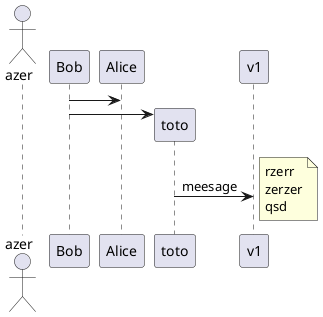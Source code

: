 {
  "sha1": "7wk5rnub40v67mahau2c9k0zb5t3gz8",
  "insertion": {
    "when": "2024-05-30T20:48:21.294Z",
    "user": "plantuml@gmail.com"
  }
}
@startuml
actor azer
Bob -> Alice
create toto
Bob -> toto
toto -> v1 : meesage
'note left : titi
note right
  rzerr
  zerzer
  qsd
end note
@enduml
